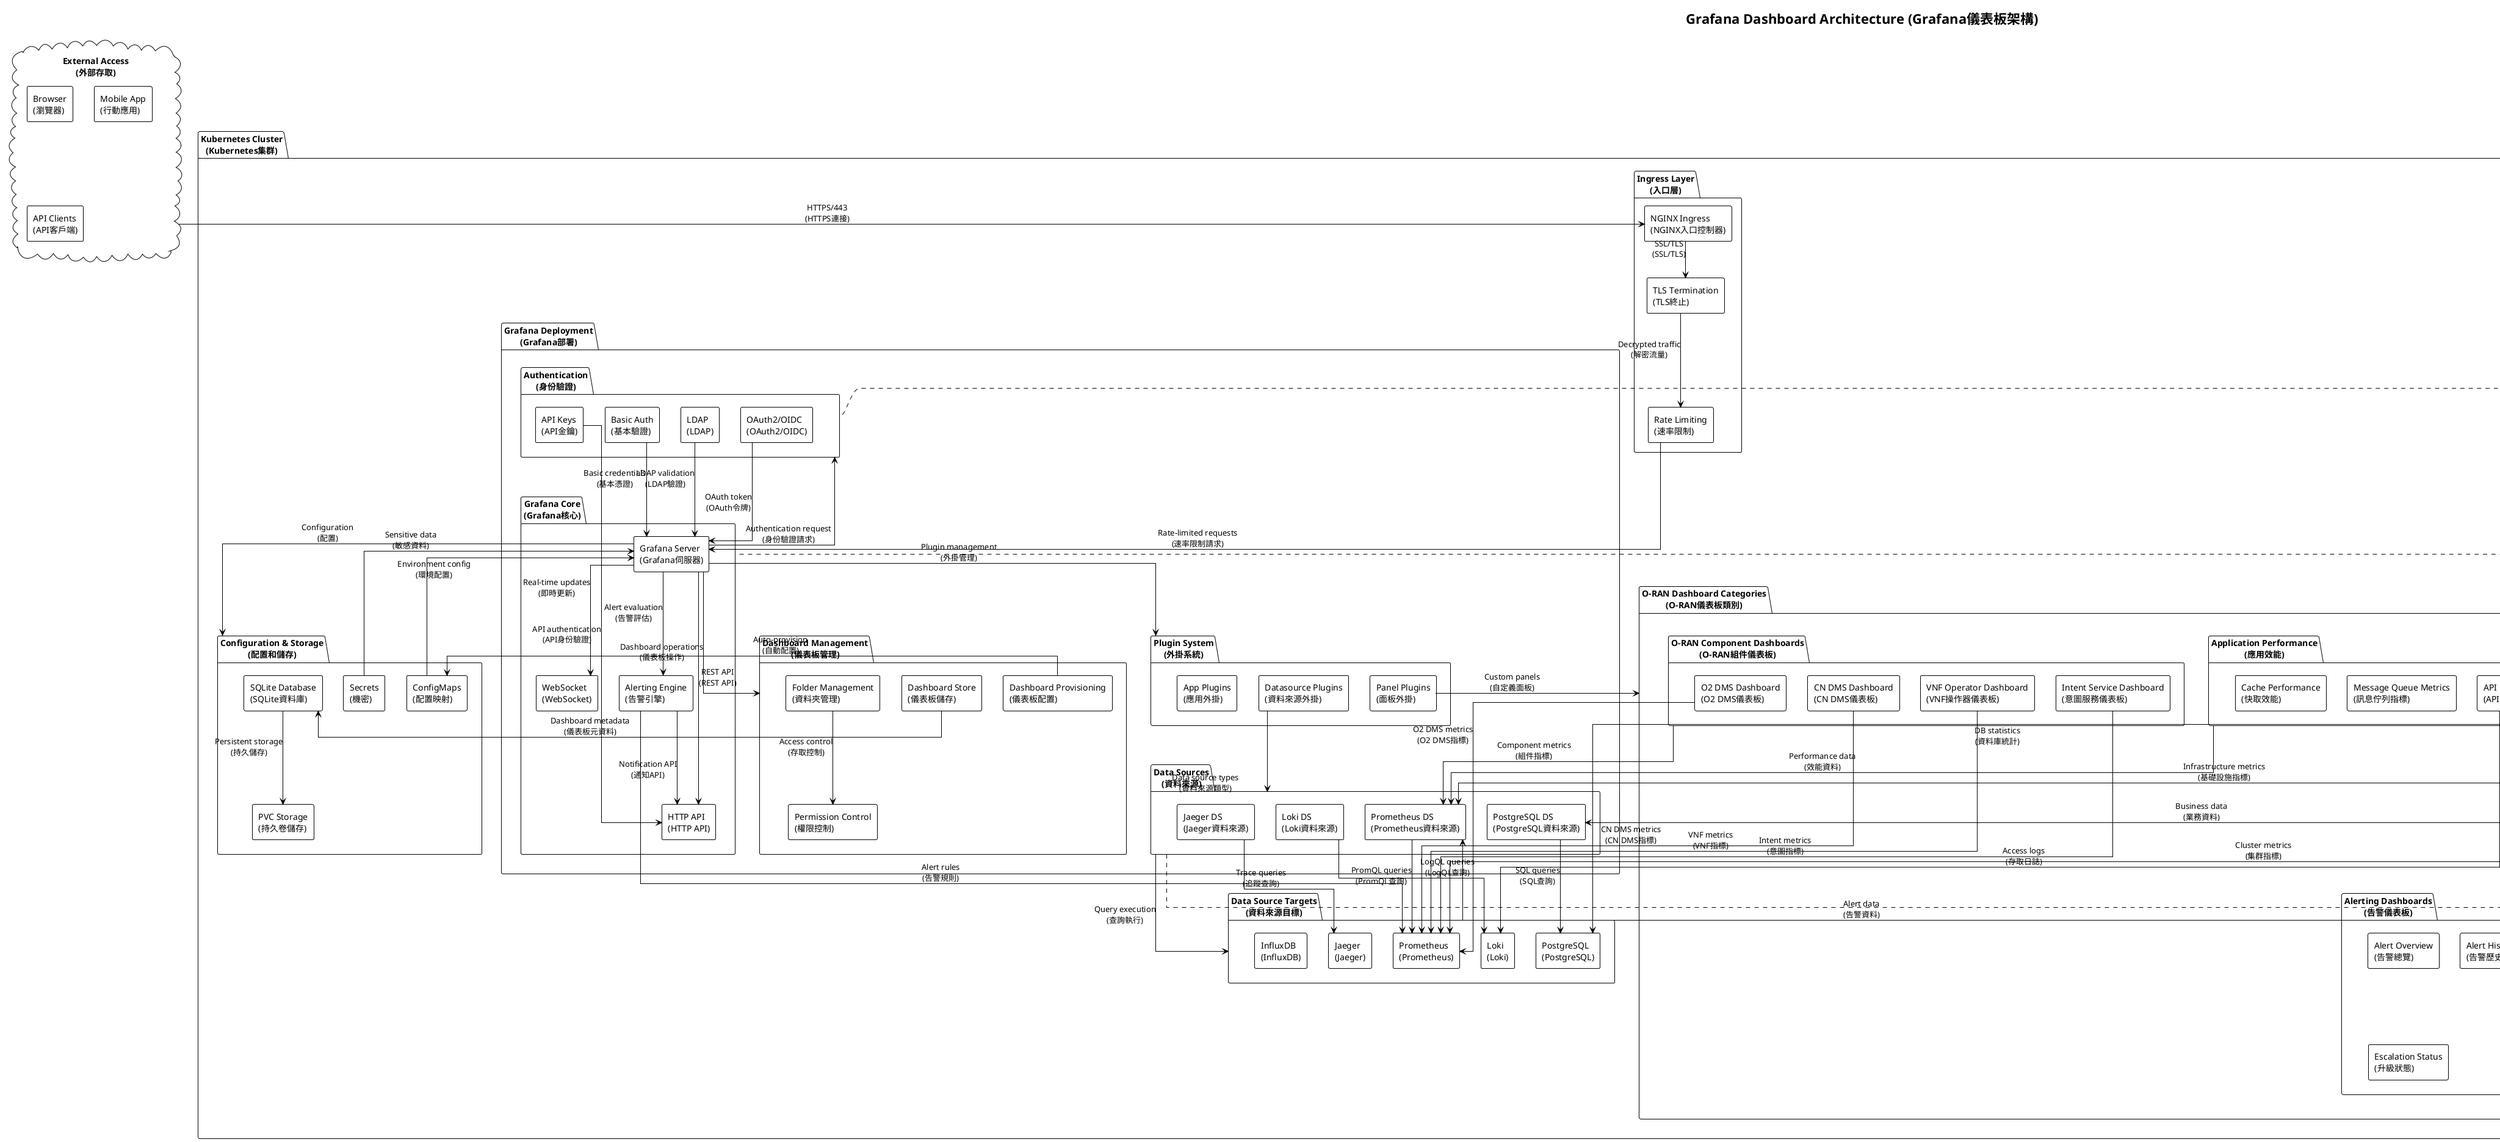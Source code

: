 @startuml Grafana-Dashboard-Architecture
!theme plain
title Grafana Dashboard Architecture (Grafana儀表板架構)

' Define styles
skinparam componentStyle rectangle
skinparam linetype ortho
skinparam backgroundColor white

' External access
cloud "External Access\n(外部存取)" as external {
  [Browser\n(瀏覽器)] as browser
  [Mobile App\n(行動應用)] as mobile
  [API Clients\n(API客戶端)] as api_clients
}

' Kubernetes cluster context
package "Kubernetes Cluster\n(Kubernetes集群)" {

  ' Ingress layer
  package "Ingress Layer\n(入口層)" as ingress_layer {
    [NGINX Ingress\n(NGINX入口控制器)] as nginx_ingress
    [TLS Termination\n(TLS終止)] as tls
    [Rate Limiting\n(速率限制)] as rate_limit
  }

  ' Grafana deployment
  package "Grafana Deployment\n(Grafana部署)" as grafana_deploy {

    package "Grafana Core\n(Grafana核心)" as grafana_core {
      [Grafana Server\n(Grafana伺服器)] as grafana_server
      [HTTP API\n(HTTP API)] as grafana_api
      [WebSocket\n(WebSocket)] as websocket
      [Alerting Engine\n(告警引擎)] as alerting_engine
    }

    package "Authentication\n(身份驗證)" as auth {
      [OAuth2/OIDC\n(OAuth2/OIDC)] as oauth
      [LDAP\n(LDAP)] as ldap
      [Basic Auth\n(基本驗證)] as basic_auth
      [API Keys\n(API金鑰)] as api_keys
    }

    package "Data Sources\n(資料來源)" as datasources {
      [Prometheus DS\n(Prometheus資料來源)] as prom_ds
      [Loki DS\n(Loki資料來源)] as loki_ds
      [Jaeger DS\n(Jaeger資料來源)] as jaeger_ds
      [PostgreSQL DS\n(PostgreSQL資料來源)] as postgres_ds
    }

    package "Dashboard Management\n(儀表板管理)" as dashboard_mgmt {
      [Dashboard Provisioning\n(儀表板配置)] as provisioning
      [Dashboard Store\n(儀表板儲存)] as dashboard_store
      [Folder Management\n(資料夾管理)] as folder_mgmt
      [Permission Control\n(權限控制)] as permissions
    }

    package "Plugin System\n(外掛系統)" as plugins {
      [Panel Plugins\n(面板外掛)] as panel_plugins
      [Datasource Plugins\n(資料來源外掛)] as ds_plugins
      [App Plugins\n(應用外掛)] as app_plugins
    }
  }

  ' Dashboard categories
  package "O-RAN Dashboard Categories\n(O-RAN儀表板類別)" as dashboard_categories {

    package "Infrastructure Dashboards\n(基礎設施儀表板)" as infra_dashboards {
      [Kubernetes Overview\n(Kubernetes總覽)] as k8s_overview
      [Node Monitoring\n(節點監控)] as node_monitoring
      [Pod Resource Usage\n(Pod資源使用)] as pod_resources
      [Network Performance\n(網路效能)] as network_perf
    }

    package "O-RAN Component Dashboards\n(O-RAN組件儀表板)" as oran_dashboards {
      [O2 DMS Dashboard\n(O2 DMS儀表板)] as o2_dashboard
      [CN DMS Dashboard\n(CN DMS儀表板)] as cn_dashboard
      [VNF Operator Dashboard\n(VNF操作器儀表板)] as vnf_dashboard
      [Intent Service Dashboard\n(意圖服務儀表板)] as intent_dashboard
    }

    package "Application Performance\n(應用效能)" as app_dashboards {
      [API Response Times\n(API回應時間)] as api_response
      [Database Performance\n(資料庫效能)] as db_performance
      [Message Queue Metrics\n(訊息佇列指標)] as mq_metrics
      [Cache Performance\n(快取效能)] as cache_perf
    }

    package "Business Metrics\n(業務指標)" as business_dashboards {
      [Intent Processing\n(意圖處理)] as intent_processing
      [Network Slicing KPIs\n(網路切片KPI)] as slicing_kpis
      [QoS Compliance\n(QoS合規性)] as qos_compliance
      [SLA Monitoring\n(SLA監控)] as sla_monitoring
    }

    package "Alerting Dashboards\n(告警儀表板)" as alert_dashboards {
      [Alert Overview\n(告警總覽)] as alert_overview
      [Alert History\n(告警歷史)] as alert_history
      [Escalation Status\n(升級狀態)] as escalation_status
    }
  }

  ' Configuration and storage
  package "Configuration & Storage\n(配置和儲存)" as config_storage {
    [ConfigMaps\n(配置映射)] as configmaps
    [Secrets\n(機密)] as secrets
    [SQLite Database\n(SQLite資料庫)] as sqlite_db
    [PVC Storage\n(持久卷儲存)] as pvc_storage
  }

  ' External data sources
  package "Data Source Targets\n(資料來源目標)" as targets {
    [Prometheus\n(Prometheus)] as prometheus
    [Loki\n(Loki)] as loki
    [Jaeger\n(Jaeger)] as jaeger
    [PostgreSQL\n(PostgreSQL)] as postgres
    [InfluxDB\n(InfluxDB)] as influxdb
  }
}

' External access flow
external --> nginx_ingress : "HTTPS/443\n(HTTPS連接)"
nginx_ingress --> tls : "SSL/TLS\n(SSL/TLS)"
tls --> rate_limit : "Decrypted traffic\n(解密流量)"
rate_limit --> grafana_server : "Rate-limited requests\n(速率限制請求)"

' Authentication flow
grafana_server --> auth : "Authentication request\n(身份驗證請求)"
oauth --> grafana_server : "OAuth token\n(OAuth令牌)"
ldap --> grafana_server : "LDAP validation\n(LDAP驗證)"
basic_auth --> grafana_server : "Basic credentials\n(基本憑證)"
api_keys --> grafana_api : "API authentication\n(API身份驗證)"

' Core Grafana components
grafana_server --> grafana_api : "REST API\n(REST API)"
grafana_server --> websocket : "Real-time updates\n(即時更新)"
grafana_server --> alerting_engine : "Alert evaluation\n(告警評估)"

' Data source connections
datasources --> targets : "Query execution\n(查詢執行)"
prom_ds --> prometheus : "PromQL queries\n(PromQL查詢)"
loki_ds --> loki : "LogQL queries\n(LogQL查詢)"
jaeger_ds --> jaeger : "Trace queries\n(追蹤查詢)"
postgres_ds --> postgres : "SQL queries\n(SQL查詢)"

' Dashboard management
grafana_server --> dashboard_mgmt : "Dashboard operations\n(儀表板操作)"
provisioning --> configmaps : "Auto-provision\n(自動配置)"
dashboard_store --> sqlite_db : "Dashboard metadata\n(儀表板元資料)"
folder_mgmt --> permissions : "Access control\n(存取控制)"

' Plugin system
grafana_server --> plugins : "Plugin management\n(外掛管理)"
panel_plugins --> dashboard_categories : "Custom panels\n(自定義面板)"
ds_plugins --> datasources : "Data source types\n(資料來源類型)"

' Dashboard categories to data sources
infra_dashboards --> prom_ds : "Infrastructure metrics\n(基礎設施指標)"
oran_dashboards --> prom_ds : "Component metrics\n(組件指標)"
app_dashboards --> prom_ds : "Performance data\n(效能資料)"
business_dashboards --> postgres_ds : "Business data\n(業務資料)"
alert_dashboards --> prom_ds : "Alert data\n(告警資料)"

' Specific dashboard connections
k8s_overview --> prometheus : "Cluster metrics\n(集群指標)"
o2_dashboard --> prometheus : "O2 DMS metrics\n(O2 DMS指標)"
cn_dashboard --> prometheus : "CN DMS metrics\n(CN DMS指標)"
vnf_dashboard --> prometheus : "VNF metrics\n(VNF指標)"
intent_dashboard --> prometheus : "Intent metrics\n(意圖指標)"

api_response --> loki : "Access logs\n(存取日誌)"
db_performance --> postgres : "DB statistics\n(資料庫統計)"

' Configuration and storage
grafana_server --> config_storage : "Configuration\n(配置)"
configmaps --> grafana_server : "Environment config\n(環境配置)"
secrets --> grafana_server : "Sensitive data\n(敏感資料)"
sqlite_db --> pvc_storage : "Persistent storage\n(持久儲存)"

' Alerting flow
alerting_engine --> prometheus : "Alert rules\n(告警規則)"
alerting_engine --> grafana_api : "Notification API\n(通知API)"

note top of grafana_core
  **Grafana Configuration\n(Grafana配置)**
  - Version: 9.x+
  - High Availability: 3 replicas
  - Session storage: Redis
  - Database: PostgreSQL
  **配置詳情**
  - 版本: 9.x+
  - 高可用性: 3個副本
  - 會話儲存: Redis
  - 資料庫: PostgreSQL
end note

note right of dashboard_categories
  **Dashboard Organization\n(儀表板組織)**
  - 50+ pre-built dashboards
  - Folder-based categorization
  - Role-based access control
  - Auto-refresh intervals
  **儀表板組織**
  - 50+預建儀表板
  - 基於資料夾分類
  - 基於角色存取控制
  - 自動刷新間隔
end note

note bottom of datasources
  **Data Source Performance\n(資料來源效能)**
  - Query timeout: 30s
  - Connection pooling
  - Cache TTL: 5 minutes
  - Parallel query limit: 10
  **資料來源效能**
  - 查詢超時: 30秒
  - 連接池
  - 快取TTL: 5分鐘
  - 並行查詢限制: 10
end note

note left of auth
  **Security Features\n(安全功能)**
  - OAuth2/OIDC integration
  - Multi-factor authentication
  - Session timeout: 24h
  - API rate limiting
  **安全功能**
  - OAuth2/OIDC整合
  - 多因子驗證
  - 會話超時: 24小時
  - API速率限制
end note

@enduml